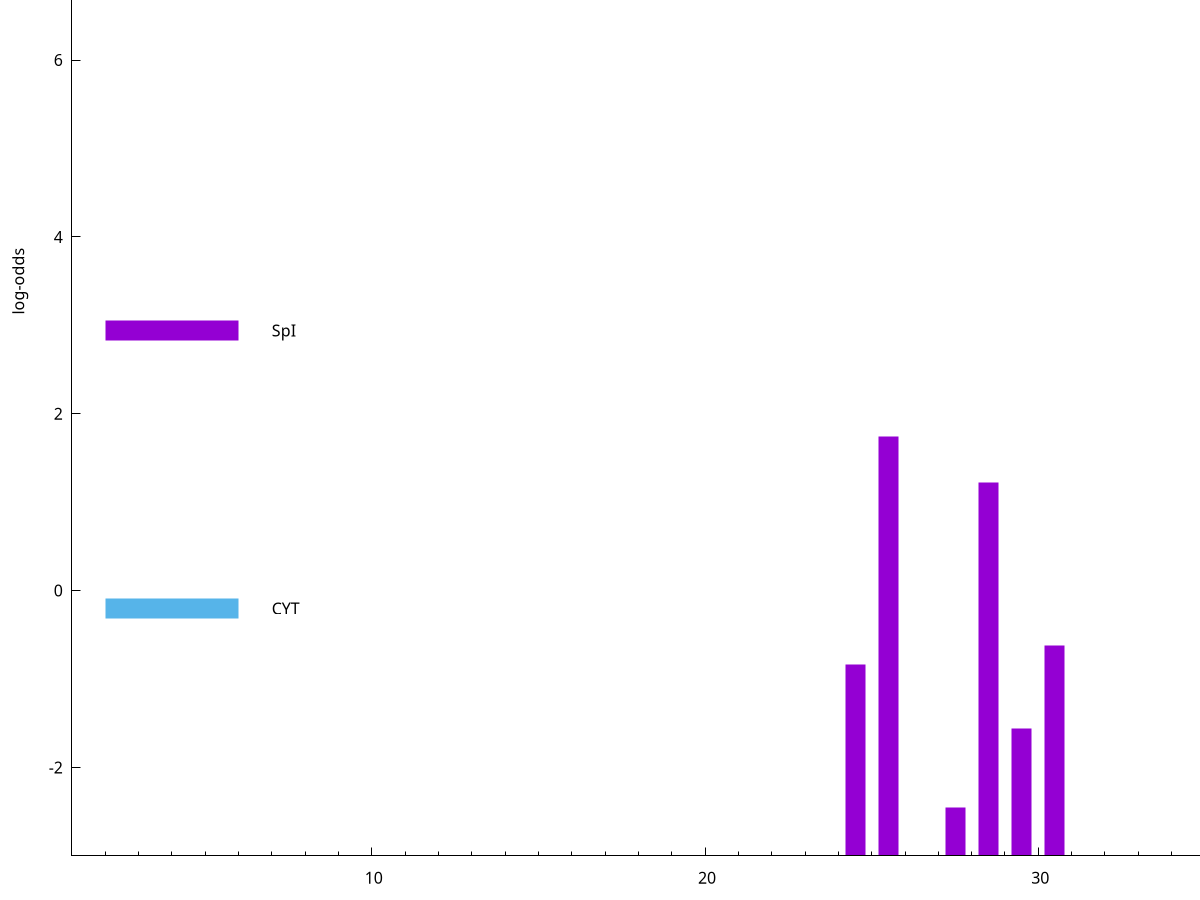 set title "LipoP predictions for SRR4017833.gff"
set size 2., 1.4
set xrange [1:70] 
set mxtics 10
set yrange [-3:10]
set y2range [0:13]
set ylabel "log-odds"
set term postscript eps color solid "Helvetica" 30
set output "SRR4017833.gff71.eps"
set arrow from 2,8.87763 to 6,8.87763 nohead lt 4 lw 20
set label "TMH" at 7,8.87763
set arrow from 2,2.94148 to 6,2.94148 nohead lt 1 lw 20
set label "SpI" at 7,2.94148
set arrow from 2,-0.200913 to 6,-0.200913 nohead lt 3 lw 20
set label "CYT" at 7,-0.200913
set arrow from 2,8.87763 to 6,8.87763 nohead lt 4 lw 20
set label "TMH" at 7,8.87763
# NOTE: The scores below are the log-odds scores with the threshold
# NOTE: subtracted (a hack to make gnuplot make the histogram all
# NOTE: look nice).
plot "-" axes x1y2 title "" with impulses lt 1 lw 20
25.500000 4.739540
28.500000 4.218540
30.500000 2.376128
24.500000 2.161202
29.500000 1.445960
27.500000 0.548600
26.500000 0.000560
e
exit
